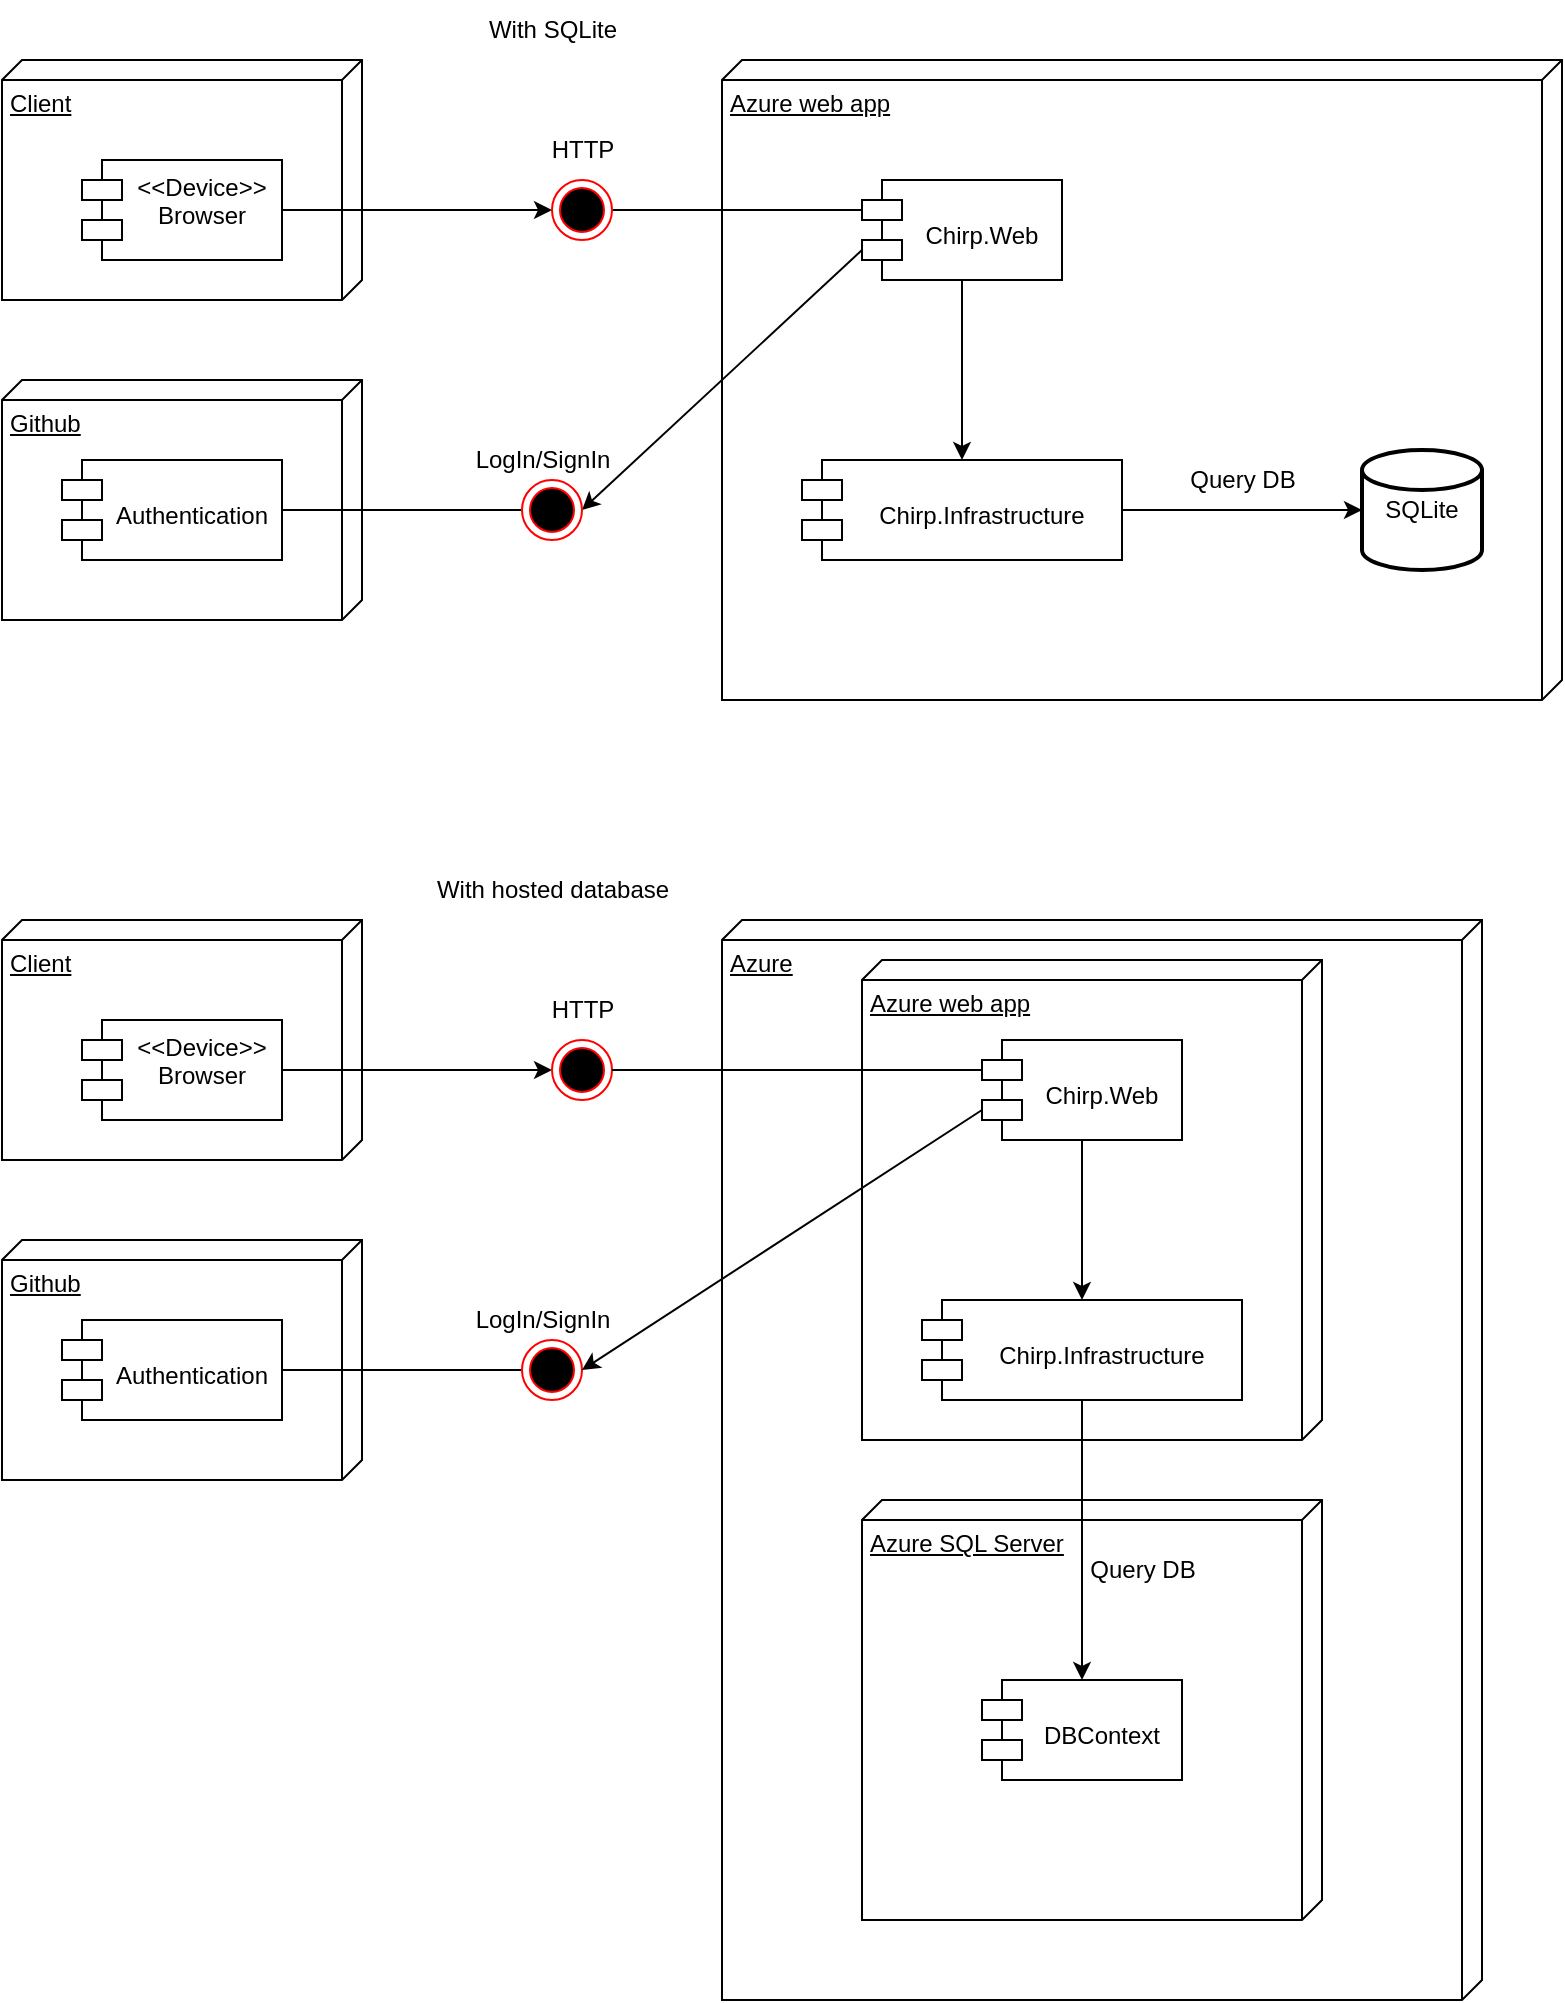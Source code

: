 <mxfile version="22.1.11" type="github">
  <diagram name="Side-1" id="8rPIcWWym98v2iRphj2T">
    <mxGraphModel dx="2607" dy="2573" grid="1" gridSize="10" guides="1" tooltips="1" connect="1" arrows="1" fold="1" page="1" pageScale="1" pageWidth="827" pageHeight="1169" math="0" shadow="0">
      <root>
        <mxCell id="0" />
        <mxCell id="1" parent="0" />
        <mxCell id="psXYIKrZSlu_XtemXjqI-29" value="Azure web app" style="verticalAlign=top;align=left;spacingTop=8;spacingLeft=2;spacingRight=12;shape=cube;size=10;direction=south;fontStyle=4;html=1;whiteSpace=wrap;" vertex="1" parent="1">
          <mxGeometry x="384" y="-1054" width="420" height="320" as="geometry" />
        </mxCell>
        <mxCell id="psXYIKrZSlu_XtemXjqI-28" value="Github" style="verticalAlign=top;align=left;spacingTop=8;spacingLeft=2;spacingRight=12;shape=cube;size=10;direction=south;fontStyle=4;html=1;whiteSpace=wrap;" vertex="1" parent="1">
          <mxGeometry x="24" y="-894" width="180" height="120" as="geometry" />
        </mxCell>
        <mxCell id="psXYIKrZSlu_XtemXjqI-27" value="Client" style="verticalAlign=top;align=left;spacingTop=8;spacingLeft=2;spacingRight=12;shape=cube;size=10;direction=south;fontStyle=4;html=1;whiteSpace=wrap;" vertex="1" parent="1">
          <mxGeometry x="24" y="-1054" width="180" height="120" as="geometry" />
        </mxCell>
        <mxCell id="psXYIKrZSlu_XtemXjqI-36" style="edgeStyle=orthogonalEdgeStyle;rounded=0;orthogonalLoop=1;jettySize=auto;html=1;" edge="1" parent="1" source="IT9XZ9y2QMafSBGKigmm-8" target="psXYIKrZSlu_XtemXjqI-32">
          <mxGeometry relative="1" as="geometry" />
        </mxCell>
        <mxCell id="IT9XZ9y2QMafSBGKigmm-8" value="&amp;lt;&amp;lt;Device&amp;gt;&amp;gt;&lt;br&gt;Browser" style="shape=module;align=left;spacingLeft=20;align=center;verticalAlign=top;whiteSpace=wrap;html=1;" parent="1" vertex="1">
          <mxGeometry x="64" y="-1004" width="100" height="50" as="geometry" />
        </mxCell>
        <mxCell id="psXYIKrZSlu_XtemXjqI-6" value="SQLite" style="strokeWidth=2;html=1;shape=mxgraph.flowchart.database;whiteSpace=wrap;" vertex="1" parent="1">
          <mxGeometry x="704" y="-859" width="60" height="60" as="geometry" />
        </mxCell>
        <mxCell id="psXYIKrZSlu_XtemXjqI-34" style="edgeStyle=orthogonalEdgeStyle;rounded=0;orthogonalLoop=1;jettySize=auto;html=1;entryX=0;entryY=0.5;entryDx=0;entryDy=0;endArrow=none;endFill=0;" edge="1" parent="1" source="psXYIKrZSlu_XtemXjqI-26" target="psXYIKrZSlu_XtemXjqI-33">
          <mxGeometry relative="1" as="geometry" />
        </mxCell>
        <mxCell id="psXYIKrZSlu_XtemXjqI-26" value="&lt;br&gt;Authentication" style="shape=module;align=left;spacingLeft=20;align=center;verticalAlign=top;whiteSpace=wrap;html=1;" vertex="1" parent="1">
          <mxGeometry x="54" y="-854" width="110" height="50" as="geometry" />
        </mxCell>
        <mxCell id="psXYIKrZSlu_XtemXjqI-35" style="rounded=0;orthogonalLoop=1;jettySize=auto;html=1;exitX=0;exitY=0;exitDx=0;exitDy=35;exitPerimeter=0;entryX=1;entryY=0.5;entryDx=0;entryDy=0;" edge="1" parent="1" source="psXYIKrZSlu_XtemXjqI-30" target="psXYIKrZSlu_XtemXjqI-33">
          <mxGeometry relative="1" as="geometry" />
        </mxCell>
        <mxCell id="psXYIKrZSlu_XtemXjqI-39" style="rounded=0;orthogonalLoop=1;jettySize=auto;html=1;exitX=0;exitY=0;exitDx=0;exitDy=15;exitPerimeter=0;endArrow=none;endFill=0;" edge="1" parent="1" source="psXYIKrZSlu_XtemXjqI-30" target="psXYIKrZSlu_XtemXjqI-32">
          <mxGeometry relative="1" as="geometry" />
        </mxCell>
        <mxCell id="psXYIKrZSlu_XtemXjqI-42" style="edgeStyle=orthogonalEdgeStyle;rounded=0;orthogonalLoop=1;jettySize=auto;html=1;" edge="1" parent="1" source="psXYIKrZSlu_XtemXjqI-30" target="psXYIKrZSlu_XtemXjqI-31">
          <mxGeometry relative="1" as="geometry" />
        </mxCell>
        <mxCell id="psXYIKrZSlu_XtemXjqI-30" value="&lt;br&gt;Chirp.Web" style="shape=module;align=left;spacingLeft=20;align=center;verticalAlign=top;whiteSpace=wrap;html=1;" vertex="1" parent="1">
          <mxGeometry x="454" y="-994" width="100" height="50" as="geometry" />
        </mxCell>
        <mxCell id="psXYIKrZSlu_XtemXjqI-43" style="edgeStyle=orthogonalEdgeStyle;rounded=0;orthogonalLoop=1;jettySize=auto;html=1;" edge="1" parent="1" source="psXYIKrZSlu_XtemXjqI-31" target="psXYIKrZSlu_XtemXjqI-6">
          <mxGeometry relative="1" as="geometry" />
        </mxCell>
        <mxCell id="psXYIKrZSlu_XtemXjqI-31" value="&lt;br&gt;Chirp.Infrastructure" style="shape=module;align=left;spacingLeft=20;align=center;verticalAlign=top;whiteSpace=wrap;html=1;" vertex="1" parent="1">
          <mxGeometry x="424" y="-854" width="160" height="50" as="geometry" />
        </mxCell>
        <mxCell id="psXYIKrZSlu_XtemXjqI-32" value="" style="ellipse;html=1;shape=endState;fillColor=#000000;strokeColor=#ff0000;" vertex="1" parent="1">
          <mxGeometry x="299" y="-994" width="30" height="30" as="geometry" />
        </mxCell>
        <mxCell id="psXYIKrZSlu_XtemXjqI-33" value="" style="ellipse;html=1;shape=endState;fillColor=#000000;strokeColor=#ff0000;" vertex="1" parent="1">
          <mxGeometry x="284" y="-844" width="30" height="30" as="geometry" />
        </mxCell>
        <mxCell id="psXYIKrZSlu_XtemXjqI-40" value="HTTP" style="text;html=1;align=center;verticalAlign=middle;resizable=0;points=[];autosize=1;strokeColor=none;fillColor=none;" vertex="1" parent="1">
          <mxGeometry x="289" y="-1024" width="50" height="30" as="geometry" />
        </mxCell>
        <mxCell id="psXYIKrZSlu_XtemXjqI-41" value="LogIn/SignIn" style="text;html=1;align=center;verticalAlign=middle;resizable=0;points=[];autosize=1;strokeColor=none;fillColor=none;" vertex="1" parent="1">
          <mxGeometry x="249" y="-869" width="90" height="30" as="geometry" />
        </mxCell>
        <mxCell id="psXYIKrZSlu_XtemXjqI-44" value="Query DB" style="text;html=1;align=center;verticalAlign=middle;resizable=0;points=[];autosize=1;strokeColor=none;fillColor=none;" vertex="1" parent="1">
          <mxGeometry x="604" y="-859" width="80" height="30" as="geometry" />
        </mxCell>
        <mxCell id="psXYIKrZSlu_XtemXjqI-45" value="With SQLite" style="text;html=1;align=center;verticalAlign=middle;resizable=0;points=[];autosize=1;strokeColor=none;fillColor=none;" vertex="1" parent="1">
          <mxGeometry x="254" y="-1084" width="90" height="30" as="geometry" />
        </mxCell>
        <mxCell id="psXYIKrZSlu_XtemXjqI-47" value="Azure" style="verticalAlign=top;align=left;spacingTop=8;spacingLeft=2;spacingRight=12;shape=cube;size=10;direction=south;fontStyle=4;html=1;whiteSpace=wrap;" vertex="1" parent="1">
          <mxGeometry x="384" y="-624" width="380" height="540" as="geometry" />
        </mxCell>
        <mxCell id="psXYIKrZSlu_XtemXjqI-48" value="Github" style="verticalAlign=top;align=left;spacingTop=8;spacingLeft=2;spacingRight=12;shape=cube;size=10;direction=south;fontStyle=4;html=1;whiteSpace=wrap;" vertex="1" parent="1">
          <mxGeometry x="24" y="-464" width="180" height="120" as="geometry" />
        </mxCell>
        <mxCell id="psXYIKrZSlu_XtemXjqI-49" value="Client" style="verticalAlign=top;align=left;spacingTop=8;spacingLeft=2;spacingRight=12;shape=cube;size=10;direction=south;fontStyle=4;html=1;whiteSpace=wrap;" vertex="1" parent="1">
          <mxGeometry x="24" y="-624" width="180" height="120" as="geometry" />
        </mxCell>
        <mxCell id="psXYIKrZSlu_XtemXjqI-50" style="edgeStyle=orthogonalEdgeStyle;rounded=0;orthogonalLoop=1;jettySize=auto;html=1;" edge="1" parent="1" source="psXYIKrZSlu_XtemXjqI-51" target="psXYIKrZSlu_XtemXjqI-61">
          <mxGeometry relative="1" as="geometry" />
        </mxCell>
        <mxCell id="psXYIKrZSlu_XtemXjqI-51" value="&amp;lt;&amp;lt;Device&amp;gt;&amp;gt;&lt;br&gt;Browser" style="shape=module;align=left;spacingLeft=20;align=center;verticalAlign=top;whiteSpace=wrap;html=1;" vertex="1" parent="1">
          <mxGeometry x="64" y="-574" width="100" height="50" as="geometry" />
        </mxCell>
        <mxCell id="psXYIKrZSlu_XtemXjqI-53" style="edgeStyle=orthogonalEdgeStyle;rounded=0;orthogonalLoop=1;jettySize=auto;html=1;entryX=0;entryY=0.5;entryDx=0;entryDy=0;endArrow=none;endFill=0;" edge="1" parent="1" source="psXYIKrZSlu_XtemXjqI-54" target="psXYIKrZSlu_XtemXjqI-62">
          <mxGeometry relative="1" as="geometry" />
        </mxCell>
        <mxCell id="psXYIKrZSlu_XtemXjqI-54" value="&lt;br&gt;Authentication" style="shape=module;align=left;spacingLeft=20;align=center;verticalAlign=top;whiteSpace=wrap;html=1;" vertex="1" parent="1">
          <mxGeometry x="54" y="-424" width="110" height="50" as="geometry" />
        </mxCell>
        <mxCell id="psXYIKrZSlu_XtemXjqI-61" value="" style="ellipse;html=1;shape=endState;fillColor=#000000;strokeColor=#ff0000;" vertex="1" parent="1">
          <mxGeometry x="299" y="-564" width="30" height="30" as="geometry" />
        </mxCell>
        <mxCell id="psXYIKrZSlu_XtemXjqI-62" value="" style="ellipse;html=1;shape=endState;fillColor=#000000;strokeColor=#ff0000;" vertex="1" parent="1">
          <mxGeometry x="284" y="-414" width="30" height="30" as="geometry" />
        </mxCell>
        <mxCell id="psXYIKrZSlu_XtemXjqI-67" value="Azure web app" style="verticalAlign=top;align=left;spacingTop=8;spacingLeft=2;spacingRight=12;shape=cube;size=10;direction=south;fontStyle=4;html=1;whiteSpace=wrap;" vertex="1" parent="1">
          <mxGeometry x="454" y="-604" width="230" height="240" as="geometry" />
        </mxCell>
        <mxCell id="psXYIKrZSlu_XtemXjqI-63" value="HTTP" style="text;html=1;align=center;verticalAlign=middle;resizable=0;points=[];autosize=1;strokeColor=none;fillColor=none;" vertex="1" parent="1">
          <mxGeometry x="289" y="-594" width="50" height="30" as="geometry" />
        </mxCell>
        <mxCell id="psXYIKrZSlu_XtemXjqI-64" value="LogIn/SignIn" style="text;html=1;align=center;verticalAlign=middle;resizable=0;points=[];autosize=1;strokeColor=none;fillColor=none;" vertex="1" parent="1">
          <mxGeometry x="249" y="-439" width="90" height="30" as="geometry" />
        </mxCell>
        <mxCell id="psXYIKrZSlu_XtemXjqI-66" value="With hosted database" style="text;html=1;align=center;verticalAlign=middle;resizable=0;points=[];autosize=1;strokeColor=none;fillColor=none;" vertex="1" parent="1">
          <mxGeometry x="229" y="-654" width="140" height="30" as="geometry" />
        </mxCell>
        <mxCell id="psXYIKrZSlu_XtemXjqI-58" value="&lt;br&gt;Chirp.Web" style="shape=module;align=left;spacingLeft=20;align=center;verticalAlign=top;whiteSpace=wrap;html=1;" vertex="1" parent="1">
          <mxGeometry x="514" y="-564" width="100" height="50" as="geometry" />
        </mxCell>
        <mxCell id="psXYIKrZSlu_XtemXjqI-60" value="&lt;br&gt;Chirp.Infrastructure" style="shape=module;align=left;spacingLeft=20;align=center;verticalAlign=top;whiteSpace=wrap;html=1;" vertex="1" parent="1">
          <mxGeometry x="484" y="-434" width="160" height="50" as="geometry" />
        </mxCell>
        <mxCell id="psXYIKrZSlu_XtemXjqI-57" style="edgeStyle=orthogonalEdgeStyle;rounded=0;orthogonalLoop=1;jettySize=auto;html=1;" edge="1" parent="1" source="psXYIKrZSlu_XtemXjqI-58" target="psXYIKrZSlu_XtemXjqI-60">
          <mxGeometry relative="1" as="geometry" />
        </mxCell>
        <mxCell id="psXYIKrZSlu_XtemXjqI-56" style="rounded=0;orthogonalLoop=1;jettySize=auto;html=1;exitX=0;exitY=0;exitDx=0;exitDy=15;exitPerimeter=0;endArrow=none;endFill=0;" edge="1" parent="1" source="psXYIKrZSlu_XtemXjqI-58" target="psXYIKrZSlu_XtemXjqI-61">
          <mxGeometry relative="1" as="geometry" />
        </mxCell>
        <mxCell id="psXYIKrZSlu_XtemXjqI-55" style="rounded=0;orthogonalLoop=1;jettySize=auto;html=1;exitX=0;exitY=0;exitDx=0;exitDy=35;exitPerimeter=0;entryX=1;entryY=0.5;entryDx=0;entryDy=0;" edge="1" parent="1" source="psXYIKrZSlu_XtemXjqI-58" target="psXYIKrZSlu_XtemXjqI-62">
          <mxGeometry relative="1" as="geometry" />
        </mxCell>
        <mxCell id="psXYIKrZSlu_XtemXjqI-68" value="Azure SQL Server" style="verticalAlign=top;align=left;spacingTop=8;spacingLeft=2;spacingRight=12;shape=cube;size=10;direction=south;fontStyle=4;html=1;whiteSpace=wrap;" vertex="1" parent="1">
          <mxGeometry x="454" y="-334" width="230" height="210" as="geometry" />
        </mxCell>
        <mxCell id="psXYIKrZSlu_XtemXjqI-69" value="&lt;br&gt;DBContext" style="shape=module;align=left;spacingLeft=20;align=center;verticalAlign=top;whiteSpace=wrap;html=1;" vertex="1" parent="1">
          <mxGeometry x="514" y="-244" width="100" height="50" as="geometry" />
        </mxCell>
        <mxCell id="psXYIKrZSlu_XtemXjqI-70" style="edgeStyle=orthogonalEdgeStyle;rounded=0;orthogonalLoop=1;jettySize=auto;html=1;" edge="1" parent="1" source="psXYIKrZSlu_XtemXjqI-60" target="psXYIKrZSlu_XtemXjqI-69">
          <mxGeometry relative="1" as="geometry" />
        </mxCell>
        <mxCell id="psXYIKrZSlu_XtemXjqI-71" value="Query DB" style="text;html=1;align=center;verticalAlign=middle;resizable=0;points=[];autosize=1;strokeColor=none;fillColor=none;" vertex="1" parent="1">
          <mxGeometry x="554" y="-314" width="80" height="30" as="geometry" />
        </mxCell>
      </root>
    </mxGraphModel>
  </diagram>
</mxfile>

